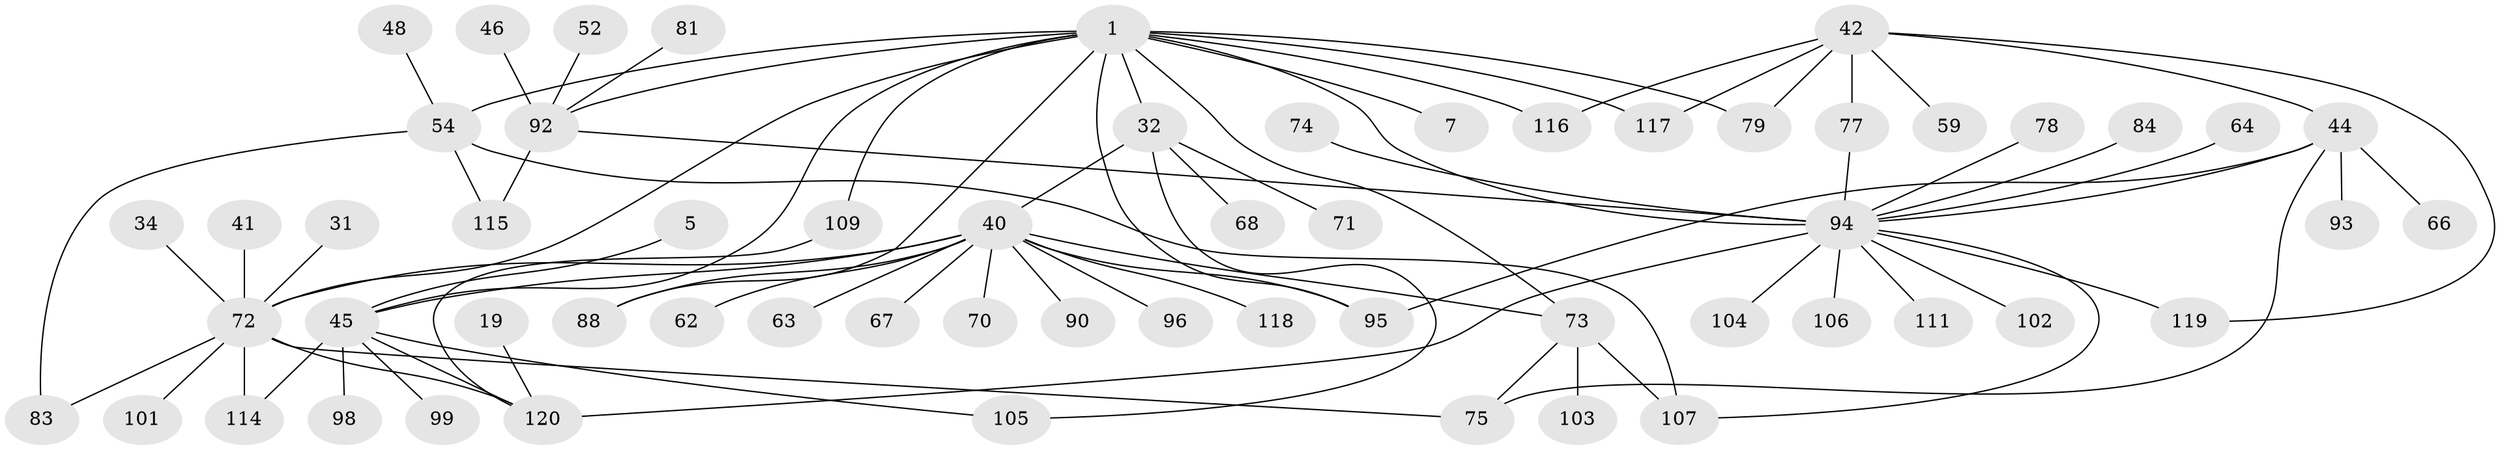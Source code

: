 // original degree distribution, {24: 0.008333333333333333, 8: 0.016666666666666666, 2: 0.26666666666666666, 7: 0.025, 1: 0.38333333333333336, 4: 0.06666666666666667, 5: 0.058333333333333334, 12: 0.008333333333333333, 6: 0.016666666666666666, 3: 0.13333333333333333, 9: 0.016666666666666666}
// Generated by graph-tools (version 1.1) at 2025/46/03/09/25 04:46:54]
// undirected, 60 vertices, 82 edges
graph export_dot {
graph [start="1"]
  node [color=gray90,style=filled];
  1;
  5;
  7;
  19;
  31;
  32 [super="+28"];
  34;
  40 [super="+10"];
  41;
  42;
  44 [super="+35"];
  45 [super="+2"];
  46;
  48;
  52;
  54 [super="+43"];
  59;
  62;
  63;
  64;
  66;
  67;
  68;
  70 [super="+50"];
  71 [super="+39"];
  72 [super="+13+9+36"];
  73 [super="+60+65"];
  74;
  75 [super="+56+69"];
  77;
  78;
  79 [super="+3+76"];
  81 [super="+22"];
  83 [super="+61"];
  84;
  88 [super="+53"];
  90;
  92 [super="+4+26"];
  93;
  94 [super="+51+82+47+49"];
  95;
  96;
  98 [super="+58"];
  99;
  101;
  102;
  103 [super="+55"];
  104;
  105;
  106;
  107 [super="+91"];
  109;
  111;
  114;
  115 [super="+24+85+108"];
  116 [super="+110+113+100"];
  117 [super="+89+97"];
  118;
  119 [super="+86"];
  120 [super="+112"];
  1 -- 7;
  1 -- 45 [weight=2];
  1 -- 54 [weight=2];
  1 -- 72 [weight=3];
  1 -- 92 [weight=2];
  1 -- 95;
  1 -- 109;
  1 -- 32;
  1 -- 73 [weight=3];
  1 -- 94 [weight=3];
  1 -- 79;
  1 -- 88;
  1 -- 117;
  1 -- 116 [weight=2];
  5 -- 45;
  19 -- 120;
  31 -- 72;
  32 -- 105;
  32 -- 40 [weight=2];
  32 -- 68;
  32 -- 71;
  34 -- 72;
  40 -- 45 [weight=2];
  40 -- 62;
  40 -- 67;
  40 -- 118;
  40 -- 96;
  40 -- 90;
  40 -- 63;
  40 -- 95;
  40 -- 72 [weight=3];
  40 -- 73 [weight=2];
  40 -- 70;
  40 -- 88;
  41 -- 72;
  42 -- 44 [weight=2];
  42 -- 59;
  42 -- 77;
  42 -- 79;
  42 -- 119;
  42 -- 117;
  42 -- 116 [weight=2];
  44 -- 66;
  44 -- 95;
  44 -- 93;
  44 -- 94 [weight=2];
  44 -- 75;
  45 -- 99;
  45 -- 105;
  45 -- 114;
  45 -- 120;
  45 -- 98;
  46 -- 92;
  48 -- 54;
  52 -- 92;
  54 -- 83;
  54 -- 107;
  54 -- 115;
  64 -- 94;
  72 -- 114;
  72 -- 75;
  72 -- 101;
  72 -- 83;
  72 -- 120;
  73 -- 107;
  73 -- 103;
  73 -- 75;
  74 -- 94;
  77 -- 94;
  78 -- 94;
  81 -- 92;
  84 -- 94;
  92 -- 115;
  92 -- 94 [weight=2];
  94 -- 104;
  94 -- 120 [weight=2];
  94 -- 106;
  94 -- 107;
  94 -- 111;
  94 -- 102;
  94 -- 119;
  109 -- 120;
}
